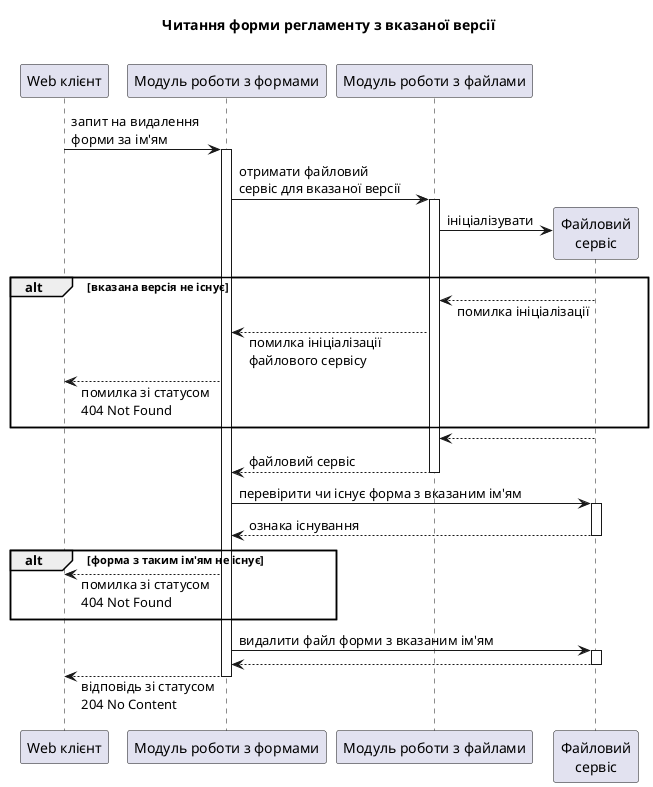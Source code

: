 @startuml
participant "Web клієнт" as client order 1
participant "Модуль роботи з формами" as formModule order 2
participant "Модуль роботи з файлами" as fileModule order 3
participant "Файловий\nсервіс" as fileService order 4

skinparam responseMessageBelowArrow true

title Читання форми регламенту з вказаної версії

client -> formModule: запит на видалення\nформи за ім'ям
activate formModule

  formModule -> fileModule: отримати файловий\nсервіс для вказаної версії
  activate fileModule
    create fileService
    fileModule -> fileService: ініціалізувати
    alt вказана версія не існує
      fileModule <-- fileService: помилка ініціалізації
      formModule <-- fileModule: помилка ініціалізації\nфайлового сервісу
      client <-- formModule: помилка зі статусом\n404 Not Found
    end
    fileModule <-- fileService
    return файловий сервіс
  deactivate fileModule

  formModule -> fileService: перевірити чи існує форма з вказаним ім'ям
  activate fileService
    return ознака існування
  deactivate fileService
  alt форма з таким ім'ям не існує
  client <-- formModule: помилка зі статусом\n404 Not Found
  end

  formModule -> fileService: видалити файл форми з вказаним ім'ям
  activate fileService
    return
  deactivate fileService

  client <-- formModule: відповідь зі статусом\n204 No Content
deactivate formModule
@enduml